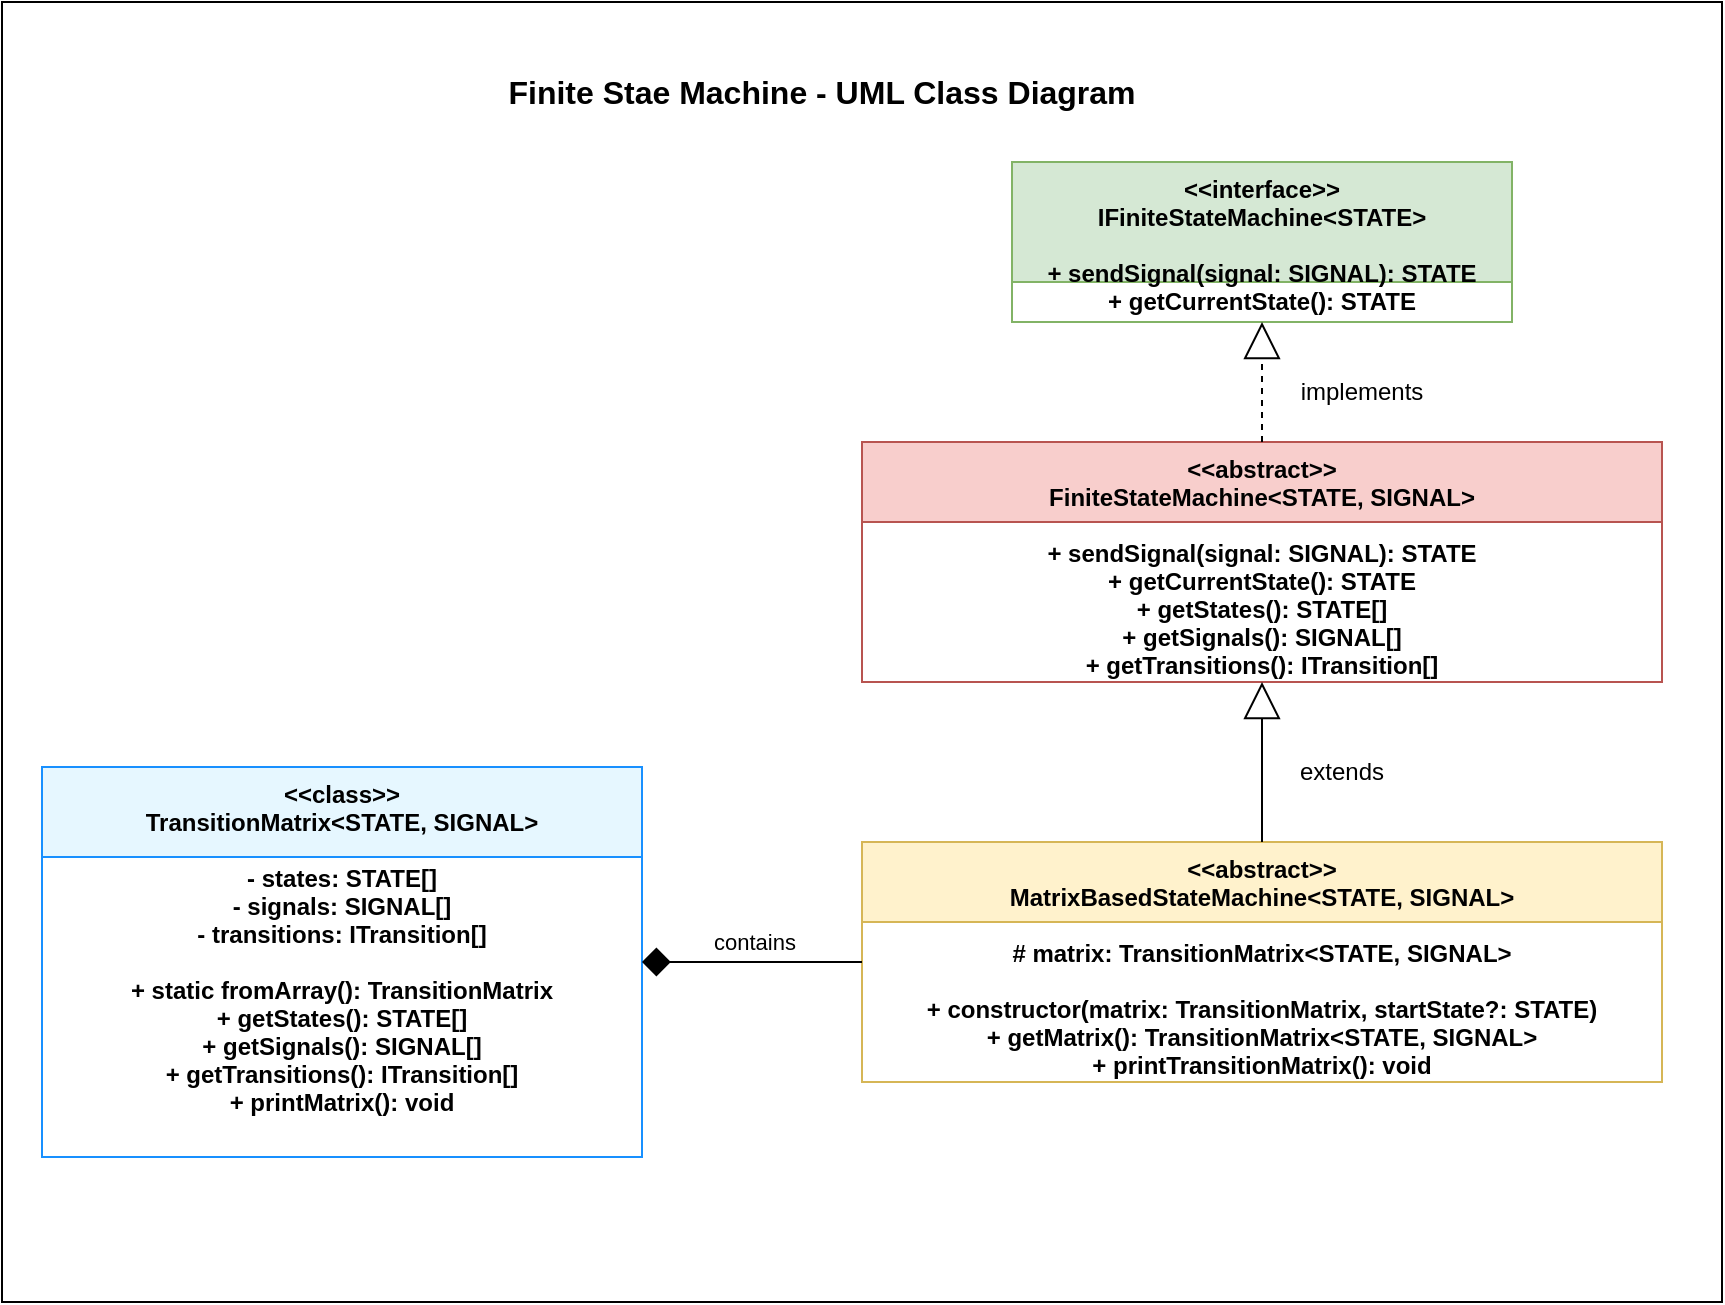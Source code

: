 <mxfile>
    <diagram name="TurnstileObject UML" id="turnstile-object-uml">
        <mxGraphModel dx="1359" dy="1603" grid="1" gridSize="10" guides="1" tooltips="1" connect="1" arrows="1" fold="1" page="1" pageScale="1" pageWidth="1400" pageHeight="900" math="0" shadow="0">
            <root>
                <mxCell id="0"/>
                <mxCell id="1" parent="0"/>
                <mxCell id="2" value="" style="rounded=0;whiteSpace=wrap;html=1;" vertex="1" parent="1">
                    <mxGeometry x="20" y="-240" width="860" height="650" as="geometry"/>
                </mxCell>
                <mxCell id="matrix-state-machine" value="&lt;&lt;abstract&gt;&gt;&#xa;MatrixBasedStateMachine&lt;STATE, SIGNAL&gt;&#xa;&#xa;# matrix: TransitionMatrix&lt;STATE, SIGNAL&gt;&#xa;&#xa;+ constructor(matrix: TransitionMatrix, startState?: STATE)&#xa;+ getMatrix(): TransitionMatrix&lt;STATE, SIGNAL&gt;&#xa;+ printTransitionMatrix(): void" style="swimlane;fontStyle=1;align=center;verticalAlign=top;childLayout=stackLayout;horizontal=1;startSize=40;horizontalStack=0;resizeParent=1;resizeParentMax=0;resizeLast=0;collapsible=1;marginBottom=0;fillColor=#fff2cc;strokeColor=#d6b656;" parent="1" vertex="1">
                    <mxGeometry x="450" y="180" width="400" height="120" as="geometry"/>
                </mxCell>
                <mxCell id="finite-state-machine" value="&lt;&lt;abstract&gt;&gt;&#xa;FiniteStateMachine&lt;STATE, SIGNAL&gt;&#xa;&#xa;+ sendSignal(signal: SIGNAL): STATE&#xa;+ getCurrentState(): STATE&#xa;+ getStates(): STATE[]&#xa;+ getSignals(): SIGNAL[]&#xa;+ getTransitions(): ITransition[]" style="swimlane;fontStyle=1;align=center;verticalAlign=top;childLayout=stackLayout;horizontal=1;startSize=40;horizontalStack=0;resizeParent=1;resizeParentMax=0;resizeLast=0;collapsible=1;marginBottom=0;fillColor=#f8cecc;strokeColor=#b85450;" parent="1" vertex="1">
                    <mxGeometry x="450" y="-20" width="400" height="120" as="geometry"/>
                </mxCell>
                <mxCell id="ifinite-state-machine" value="&lt;&lt;interface&gt;&gt;&#xa;IFiniteStateMachine&lt;STATE&gt;&#xa;&#xa;+ sendSignal(signal: SIGNAL): STATE&#xa;+ getCurrentState(): STATE" style="swimlane;fontStyle=1;align=center;verticalAlign=top;childLayout=stackLayout;horizontal=1;startSize=60;horizontalStack=0;resizeParent=1;resizeParentMax=0;resizeLast=0;collapsible=1;marginBottom=0;fillColor=#d5e8d4;strokeColor=#82b366;" parent="1" vertex="1">
                    <mxGeometry x="525" y="-160" width="250" height="80" as="geometry"/>
                </mxCell>
                <mxCell id="transition-matrix" value="&lt;&lt;class&gt;&gt;&#xa;TransitionMatrix&lt;STATE, SIGNAL&gt;&#xa;&#xa;- states: STATE[]&#xa;- signals: SIGNAL[]&#xa;- transitions: ITransition[]&#xa;&#xa;+ static fromArray(): TransitionMatrix&#xa;+ getStates(): STATE[]&#xa;+ getSignals(): SIGNAL[]&#xa;+ getTransitions(): ITransition[]&#xa;+ printMatrix(): void" style="swimlane;fontStyle=1;align=center;verticalAlign=top;childLayout=stackLayout;horizontal=1;startSize=45;horizontalStack=0;resizeParent=1;resizeParentMax=0;resizeLast=0;collapsible=1;marginBottom=0;fillColor=#e6f7ff;strokeColor=#1890ff;" parent="1" vertex="1">
                    <mxGeometry x="40" y="142.5" width="300" height="195" as="geometry"/>
                </mxCell>
                <mxCell id="inheritance2" value="" style="endArrow=block;endSize=16;endFill=0;html=1;" parent="1" source="matrix-state-machine" target="finite-state-machine" edge="1">
                    <mxGeometry width="160" relative="1" as="geometry">
                        <mxPoint x="650" y="170" as="sourcePoint"/>
                        <mxPoint x="650" y="110" as="targetPoint"/>
                    </mxGeometry>
                </mxCell>
                <mxCell id="implements1" value="" style="endArrow=block;endSize=16;endFill=0;html=1;dashed=1;exitX=0.5;exitY=0;exitDx=0;exitDy=0;entryX=0.5;entryY=1;entryDx=0;entryDy=0;" parent="1" source="finite-state-machine" target="ifinite-state-machine" edge="1">
                    <mxGeometry width="160" relative="1" as="geometry">
                        <mxPoint x="800" y="420" as="sourcePoint"/>
                        <mxPoint x="950" y="220" as="targetPoint"/>
                    </mxGeometry>
                </mxCell>
                <mxCell id="composition1" value="contains" style="endArrow=diamond;endSize=12;endFill=1;html=1;" parent="1" source="matrix-state-machine" target="transition-matrix" edge="1">
                    <mxGeometry y="-10" width="160" relative="1" as="geometry">
                        <mxPoint x="860" y="260" as="sourcePoint"/>
                        <mxPoint x="940" y="560" as="targetPoint"/>
                        <mxPoint x="1" as="offset"/>
                    </mxGeometry>
                </mxCell>
                <mxCell id="label2" value="extends" style="text;strokeColor=none;align=center;fillColor=none;html=1;verticalAlign=middle;whiteSpace=wrap;rounded=0;" parent="1" vertex="1">
                    <mxGeometry x="660" y="130" width="60" height="30" as="geometry"/>
                </mxCell>
                <mxCell id="label3" value="implements" style="text;strokeColor=none;align=center;fillColor=none;html=1;verticalAlign=middle;whiteSpace=wrap;rounded=0;" parent="1" vertex="1">
                    <mxGeometry x="660" y="-60" width="80" height="30" as="geometry"/>
                </mxCell>
                <mxCell id="title" value="Finite Stae Machine - UML Class Diagram" style="text;strokeColor=none;align=center;fillColor=none;html=1;verticalAlign=middle;whiteSpace=wrap;rounded=0;fontSize=16;fontStyle=1;" parent="1" vertex="1">
                    <mxGeometry x="230" y="-210" width="400" height="30" as="geometry"/>
                </mxCell>
            </root>
        </mxGraphModel>
    </diagram>
</mxfile>